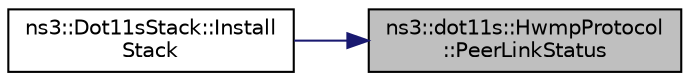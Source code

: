 digraph "ns3::dot11s::HwmpProtocol::PeerLinkStatus"
{
 // LATEX_PDF_SIZE
  edge [fontname="Helvetica",fontsize="10",labelfontname="Helvetica",labelfontsize="10"];
  node [fontname="Helvetica",fontsize="10",shape=record];
  rankdir="RL";
  Node1 [label="ns3::dot11s::HwmpProtocol\l::PeerLinkStatus",height=0.2,width=0.4,color="black", fillcolor="grey75", style="filled", fontcolor="black",tooltip="Peer link status function."];
  Node1 -> Node2 [dir="back",color="midnightblue",fontsize="10",style="solid",fontname="Helvetica"];
  Node2 [label="ns3::Dot11sStack::Install\lStack",height=0.2,width=0.4,color="black", fillcolor="white", style="filled",URL="$classns3_1_1_dot11s_stack.html#a2a30483cc69c61c837fbf43f829a2dd3",tooltip="Install an 802.11s stack."];
}
